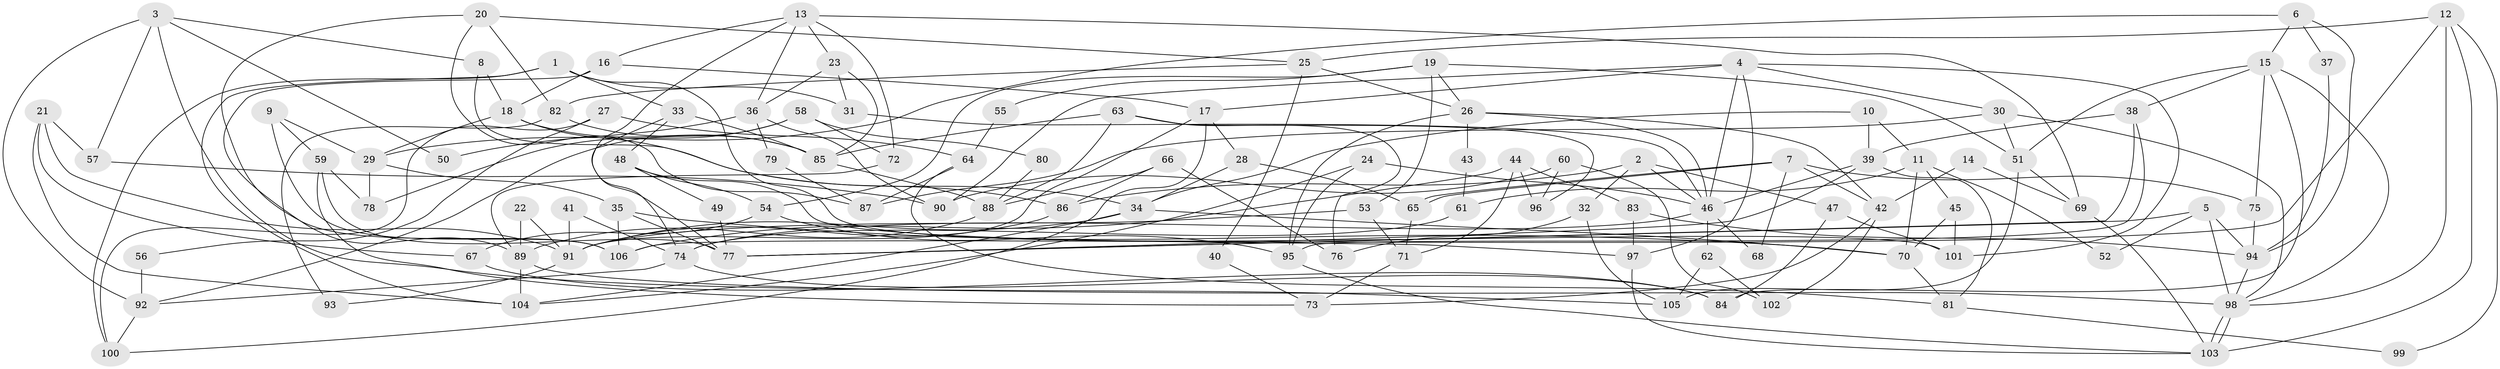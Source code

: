 // Generated by graph-tools (version 1.1) at 2025/50/03/09/25 03:50:13]
// undirected, 106 vertices, 212 edges
graph export_dot {
graph [start="1"]
  node [color=gray90,style=filled];
  1;
  2;
  3;
  4;
  5;
  6;
  7;
  8;
  9;
  10;
  11;
  12;
  13;
  14;
  15;
  16;
  17;
  18;
  19;
  20;
  21;
  22;
  23;
  24;
  25;
  26;
  27;
  28;
  29;
  30;
  31;
  32;
  33;
  34;
  35;
  36;
  37;
  38;
  39;
  40;
  41;
  42;
  43;
  44;
  45;
  46;
  47;
  48;
  49;
  50;
  51;
  52;
  53;
  54;
  55;
  56;
  57;
  58;
  59;
  60;
  61;
  62;
  63;
  64;
  65;
  66;
  67;
  68;
  69;
  70;
  71;
  72;
  73;
  74;
  75;
  76;
  77;
  78;
  79;
  80;
  81;
  82;
  83;
  84;
  85;
  86;
  87;
  88;
  89;
  90;
  91;
  92;
  93;
  94;
  95;
  96;
  97;
  98;
  99;
  100;
  101;
  102;
  103;
  104;
  105;
  106;
  1 -- 104;
  1 -- 33;
  1 -- 31;
  1 -- 100;
  1 -- 101;
  2 -- 47;
  2 -- 86;
  2 -- 32;
  2 -- 46;
  3 -- 57;
  3 -- 105;
  3 -- 8;
  3 -- 50;
  3 -- 92;
  4 -- 30;
  4 -- 46;
  4 -- 17;
  4 -- 90;
  4 -- 97;
  4 -- 101;
  5 -- 94;
  5 -- 98;
  5 -- 52;
  5 -- 77;
  6 -- 15;
  6 -- 94;
  6 -- 29;
  6 -- 37;
  7 -- 65;
  7 -- 65;
  7 -- 42;
  7 -- 68;
  7 -- 75;
  8 -- 34;
  8 -- 18;
  9 -- 29;
  9 -- 59;
  9 -- 106;
  10 -- 11;
  10 -- 34;
  10 -- 39;
  11 -- 70;
  11 -- 45;
  11 -- 52;
  11 -- 61;
  12 -- 103;
  12 -- 106;
  12 -- 25;
  12 -- 98;
  12 -- 99;
  13 -- 16;
  13 -- 77;
  13 -- 23;
  13 -- 36;
  13 -- 69;
  13 -- 72;
  14 -- 69;
  14 -- 42;
  15 -- 38;
  15 -- 98;
  15 -- 51;
  15 -- 75;
  15 -- 84;
  16 -- 18;
  16 -- 17;
  16 -- 89;
  17 -- 100;
  17 -- 28;
  17 -- 91;
  18 -- 85;
  18 -- 29;
  18 -- 86;
  19 -- 51;
  19 -- 26;
  19 -- 53;
  19 -- 54;
  19 -- 55;
  20 -- 106;
  20 -- 82;
  20 -- 25;
  20 -- 87;
  21 -- 67;
  21 -- 91;
  21 -- 57;
  21 -- 104;
  22 -- 91;
  22 -- 89;
  23 -- 31;
  23 -- 36;
  23 -- 85;
  24 -- 46;
  24 -- 104;
  24 -- 95;
  25 -- 26;
  25 -- 40;
  25 -- 82;
  26 -- 95;
  26 -- 42;
  26 -- 43;
  26 -- 46;
  27 -- 64;
  27 -- 100;
  27 -- 56;
  28 -- 65;
  28 -- 34;
  29 -- 35;
  29 -- 78;
  30 -- 98;
  30 -- 51;
  30 -- 87;
  31 -- 46;
  32 -- 76;
  32 -- 105;
  33 -- 48;
  33 -- 74;
  33 -- 85;
  34 -- 104;
  34 -- 70;
  34 -- 91;
  35 -- 77;
  35 -- 70;
  35 -- 106;
  36 -- 50;
  36 -- 79;
  36 -- 90;
  37 -- 94;
  38 -- 77;
  38 -- 39;
  38 -- 95;
  39 -- 46;
  39 -- 77;
  39 -- 81;
  40 -- 73;
  41 -- 91;
  41 -- 74;
  42 -- 102;
  42 -- 73;
  43 -- 61;
  44 -- 83;
  44 -- 106;
  44 -- 71;
  44 -- 96;
  45 -- 101;
  45 -- 70;
  46 -- 62;
  46 -- 68;
  46 -- 74;
  47 -- 84;
  47 -- 101;
  48 -- 97;
  48 -- 54;
  48 -- 49;
  49 -- 77;
  51 -- 69;
  51 -- 105;
  53 -- 91;
  53 -- 71;
  54 -- 95;
  54 -- 67;
  55 -- 64;
  56 -- 92;
  57 -- 90;
  58 -- 78;
  58 -- 72;
  58 -- 80;
  58 -- 92;
  59 -- 73;
  59 -- 77;
  59 -- 78;
  60 -- 90;
  60 -- 96;
  60 -- 102;
  61 -- 74;
  62 -- 105;
  62 -- 102;
  63 -- 88;
  63 -- 85;
  63 -- 76;
  63 -- 96;
  64 -- 87;
  64 -- 81;
  65 -- 71;
  66 -- 86;
  66 -- 88;
  66 -- 76;
  67 -- 84;
  69 -- 103;
  70 -- 81;
  71 -- 73;
  72 -- 89;
  74 -- 92;
  74 -- 84;
  75 -- 94;
  79 -- 87;
  80 -- 88;
  81 -- 99;
  82 -- 85;
  82 -- 93;
  83 -- 97;
  83 -- 94;
  85 -- 88;
  86 -- 91;
  88 -- 89;
  89 -- 98;
  89 -- 104;
  91 -- 93;
  92 -- 100;
  94 -- 98;
  95 -- 103;
  97 -- 103;
  98 -- 103;
  98 -- 103;
}
